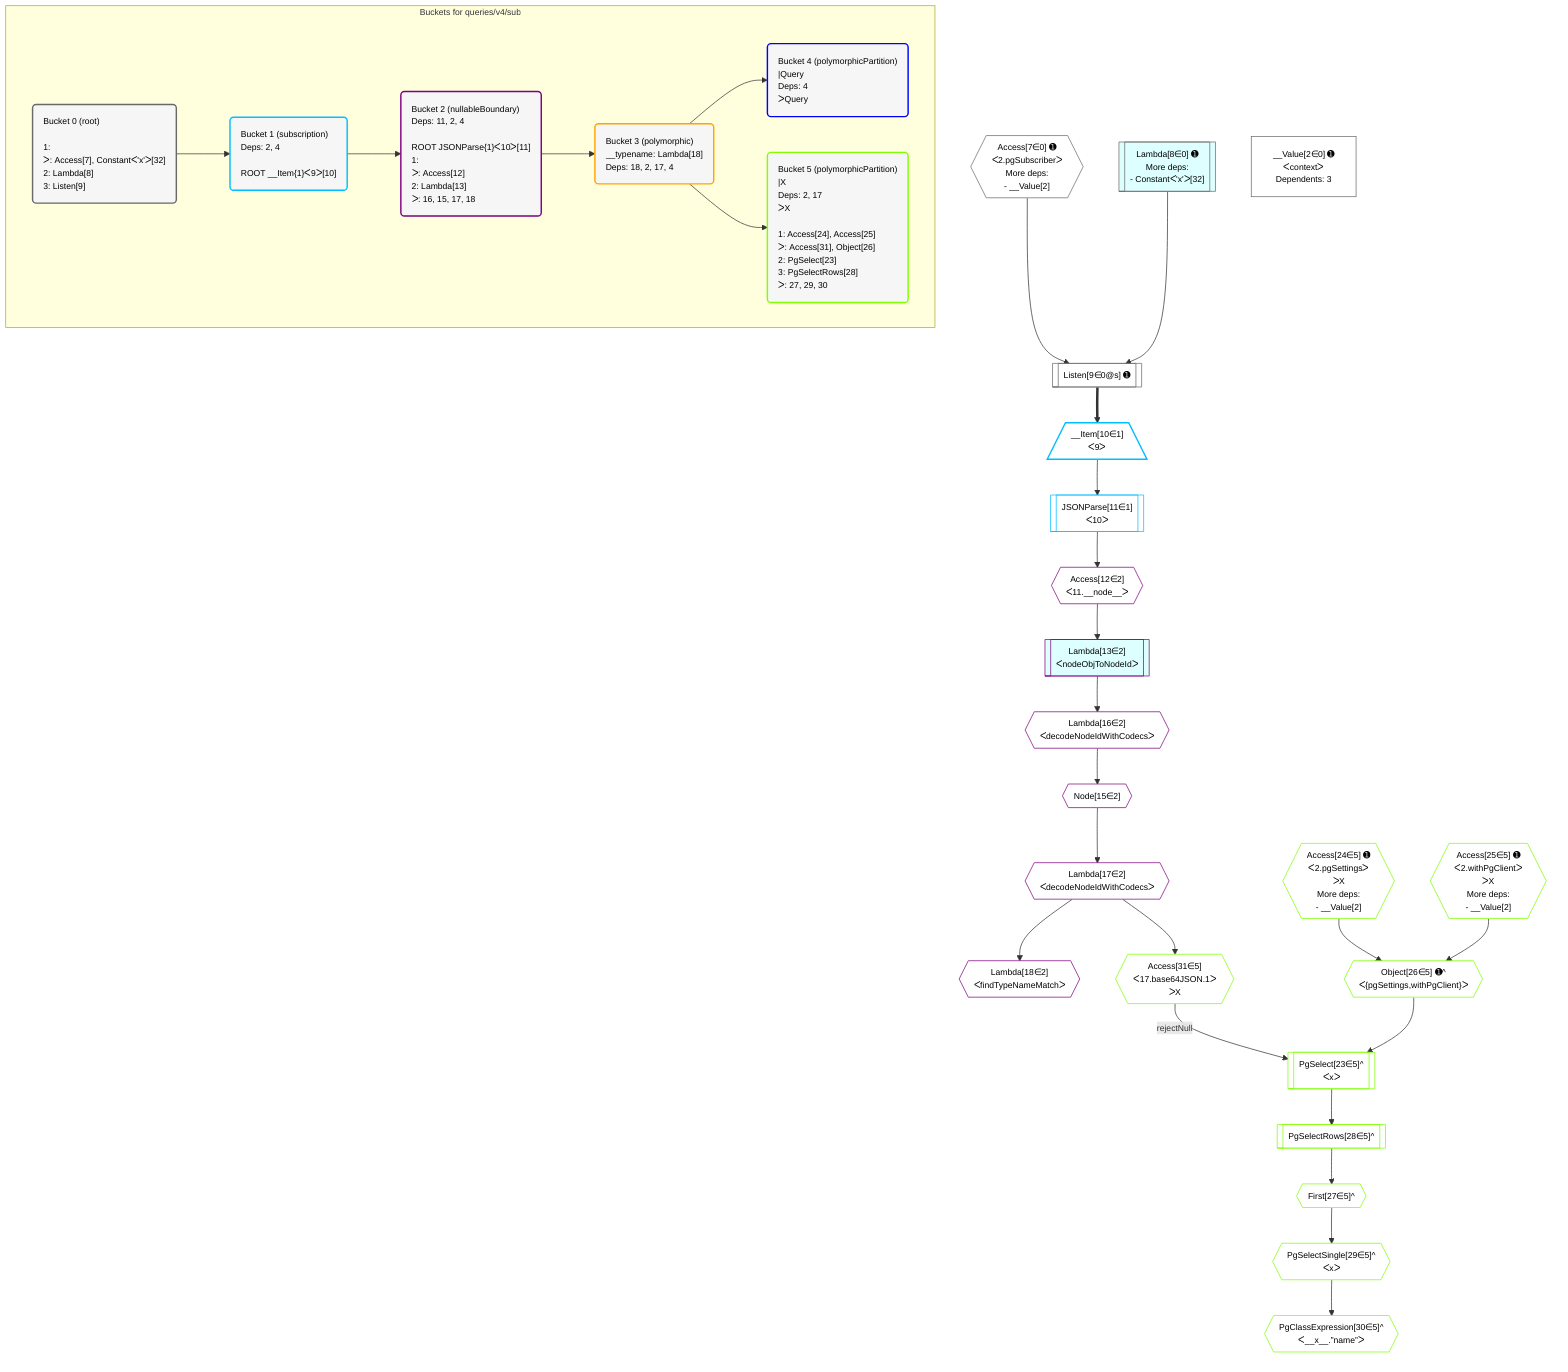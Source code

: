 %%{init: {'themeVariables': { 'fontSize': '12px'}}}%%
graph TD
    classDef path fill:#eee,stroke:#000,color:#000
    classDef plan fill:#fff,stroke-width:1px,color:#000
    classDef itemplan fill:#fff,stroke-width:2px,color:#000
    classDef unbatchedplan fill:#dff,stroke-width:1px,color:#000
    classDef sideeffectplan fill:#fcc,stroke-width:2px,color:#000
    classDef bucket fill:#f6f6f6,color:#000,stroke-width:2px,text-align:left

    subgraph "Buckets for queries/v4/sub"
    Bucket0("Bucket 0 (root)<br /><br />1: <br />ᐳ: Access[7], Constantᐸ'x'ᐳ[32]<br />2: Lambda[8]<br />3: Listen[9]"):::bucket
    Bucket1("Bucket 1 (subscription)<br />Deps: 2, 4<br /><br />ROOT __Item{1}ᐸ9ᐳ[10]"):::bucket
    Bucket2("Bucket 2 (nullableBoundary)<br />Deps: 11, 2, 4<br /><br />ROOT JSONParse{1}ᐸ10ᐳ[11]<br />1: <br />ᐳ: Access[12]<br />2: Lambda[13]<br />ᐳ: 16, 15, 17, 18"):::bucket
    Bucket3("Bucket 3 (polymorphic)<br />__typename: Lambda[18]<br />Deps: 18, 2, 17, 4"):::bucket
    Bucket4("Bucket 4 (polymorphicPartition)<br />|Query<br />Deps: 4<br />ᐳQuery"):::bucket
    Bucket5("Bucket 5 (polymorphicPartition)<br />|X<br />Deps: 2, 17<br />ᐳX<br /><br />1: Access[24], Access[25]<br />ᐳ: Access[31], Object[26]<br />2: PgSelect[23]<br />3: PgSelectRows[28]<br />ᐳ: 27, 29, 30"):::bucket
    end
    Bucket0 --> Bucket1
    Bucket1 --> Bucket2
    Bucket2 --> Bucket3
    Bucket3 --> Bucket4 & Bucket5

    %% plan dependencies
    Listen9[["Listen[9∈0@s] ➊"]]:::plan
    Access7{{"Access[7∈0] ➊<br />ᐸ2.pgSubscriberᐳ<br />More deps:<br />- __Value[2]"}}:::plan
    Lambda8[["Lambda[8∈0] ➊<br />More deps:<br />- Constantᐸ'x'ᐳ[32]"]]:::unbatchedplan
    Access7 & Lambda8 --> Listen9
    __Value2["__Value[2∈0] ➊<br />ᐸcontextᐳ<br />Dependents: 3"]:::plan
    __Item10[/"__Item[10∈1]<br />ᐸ9ᐳ"\]:::itemplan
    Listen9 ==> __Item10
    JSONParse11[["JSONParse[11∈1]<br />ᐸ10ᐳ"]]:::plan
    __Item10 --> JSONParse11
    Access12{{"Access[12∈2]<br />ᐸ11.__node__ᐳ"}}:::plan
    JSONParse11 --> Access12
    Lambda13[["Lambda[13∈2]<br />ᐸnodeObjToNodeIdᐳ"]]:::unbatchedplan
    Access12 --> Lambda13
    Node15{{"Node[15∈2]"}}:::plan
    Lambda16{{"Lambda[16∈2]<br />ᐸdecodeNodeIdWithCodecsᐳ"}}:::plan
    Lambda16 --> Node15
    Lambda13 --> Lambda16
    Lambda17{{"Lambda[17∈2]<br />ᐸdecodeNodeIdWithCodecsᐳ"}}:::plan
    Node15 --> Lambda17
    Lambda18{{"Lambda[18∈2]<br />ᐸfindTypeNameMatchᐳ"}}:::plan
    Lambda17 --> Lambda18
    PgSelect23[["PgSelect[23∈5]^<br />ᐸxᐳ"]]:::plan
    Object26{{"Object[26∈5] ➊^<br />ᐸ{pgSettings,withPgClient}ᐳ"}}:::plan
    Access31{{"Access[31∈5]<br />ᐸ17.base64JSON.1ᐳ<br />ᐳX"}}:::plan
    Access31 -->|rejectNull| PgSelect23
    Object26 --> PgSelect23
    Access24{{"Access[24∈5] ➊<br />ᐸ2.pgSettingsᐳ<br />ᐳX<br />More deps:<br />- __Value[2]"}}:::plan
    Access25{{"Access[25∈5] ➊<br />ᐸ2.withPgClientᐳ<br />ᐳX<br />More deps:<br />- __Value[2]"}}:::plan
    Access24 & Access25 --> Object26
    First27{{"First[27∈5]^"}}:::plan
    PgSelectRows28[["PgSelectRows[28∈5]^"]]:::plan
    PgSelectRows28 --> First27
    PgSelect23 --> PgSelectRows28
    PgSelectSingle29{{"PgSelectSingle[29∈5]^<br />ᐸxᐳ"}}:::plan
    First27 --> PgSelectSingle29
    PgClassExpression30{{"PgClassExpression[30∈5]^<br />ᐸ__x__.”name”ᐳ"}}:::plan
    PgSelectSingle29 --> PgClassExpression30
    Lambda17 --> Access31

    %% define steps
    classDef bucket0 stroke:#696969
    class Bucket0,__Value2,Access7,Lambda8,Listen9 bucket0
    classDef bucket1 stroke:#00bfff
    class Bucket1,__Item10,JSONParse11 bucket1
    classDef bucket2 stroke:#7f007f
    class Bucket2,Access12,Lambda13,Node15,Lambda16,Lambda17,Lambda18 bucket2
    classDef bucket3 stroke:#ffa500
    class Bucket3 bucket3
    classDef bucket4 stroke:#0000ff
    class Bucket4 bucket4
    classDef bucket5 stroke:#7fff00
    class Bucket5,PgSelect23,Access24,Access25,Object26,First27,PgSelectRows28,PgSelectSingle29,PgClassExpression30,Access31 bucket5